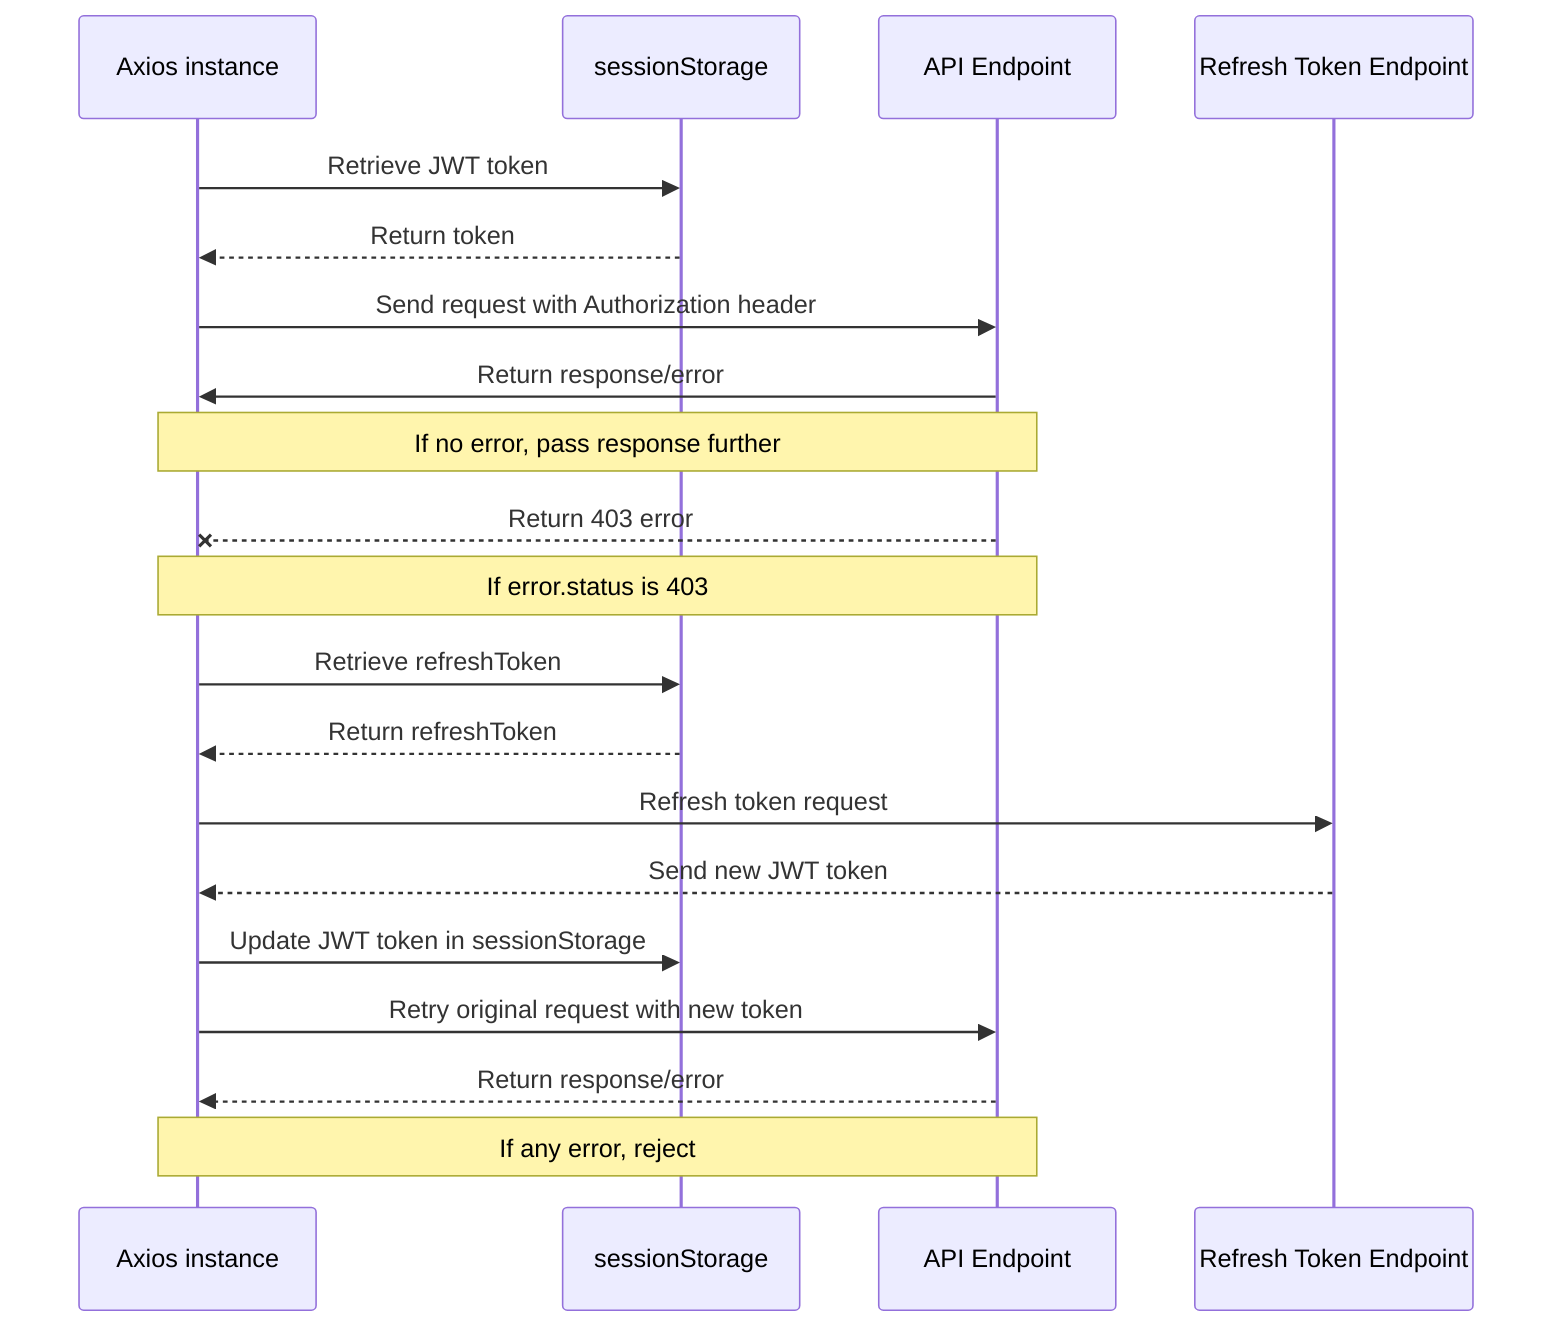 sequenceDiagram
  participant Axios as Axios instance
  participant Stor as sessionStorage
  participant API as API Endpoint
  participant Refr as Refresh Token Endpoint

  Axios->>Stor: Retrieve JWT token
  Stor-->>Axios: Return token 
  Axios->>API: Send request with Authorization header
  API->>Axios: Return response/error

  Note over Axios,API: If no error, pass response further

  API--xAxios: Return 403 error

  Note over Axios,API: If error.status is 403

  Axios->>Stor: Retrieve refreshToken
  Stor-->>Axios: Return refreshToken
  Axios->>Refr: Refresh token request
  Refr-->>Axios: Send new JWT token
  Axios->>Stor: Update JWT token in sessionStorage
  Axios->>API: Retry original request with new token
  API-->>Axios: Return response/error

  Note over Axios,API: If any error, reject